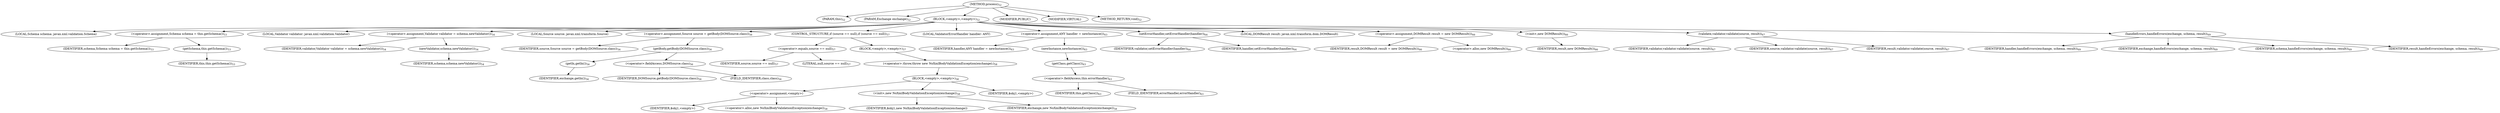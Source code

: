 digraph "process" {  
"78" [label = <(METHOD,process)<SUB>52</SUB>> ]
"4" [label = <(PARAM,this)<SUB>52</SUB>> ]
"79" [label = <(PARAM,Exchange exchange)<SUB>52</SUB>> ]
"80" [label = <(BLOCK,&lt;empty&gt;,&lt;empty&gt;)<SUB>52</SUB>> ]
"81" [label = <(LOCAL,Schema schema: javax.xml.validation.Schema)> ]
"82" [label = <(&lt;operator&gt;.assignment,Schema schema = this.getSchema())<SUB>53</SUB>> ]
"83" [label = <(IDENTIFIER,schema,Schema schema = this.getSchema())<SUB>53</SUB>> ]
"84" [label = <(getSchema,this.getSchema())<SUB>53</SUB>> ]
"3" [label = <(IDENTIFIER,this,this.getSchema())<SUB>53</SUB>> ]
"85" [label = <(LOCAL,Validator validator: javax.xml.validation.Validator)> ]
"86" [label = <(&lt;operator&gt;.assignment,Validator validator = schema.newValidator())<SUB>54</SUB>> ]
"87" [label = <(IDENTIFIER,validator,Validator validator = schema.newValidator())<SUB>54</SUB>> ]
"88" [label = <(newValidator,schema.newValidator())<SUB>54</SUB>> ]
"89" [label = <(IDENTIFIER,schema,schema.newValidator())<SUB>54</SUB>> ]
"90" [label = <(LOCAL,Source source: javax.xml.transform.Source)> ]
"91" [label = <(&lt;operator&gt;.assignment,Source source = getBody(DOMSource.class))<SUB>56</SUB>> ]
"92" [label = <(IDENTIFIER,source,Source source = getBody(DOMSource.class))<SUB>56</SUB>> ]
"93" [label = <(getBody,getBody(DOMSource.class))<SUB>56</SUB>> ]
"94" [label = <(getIn,getIn())<SUB>56</SUB>> ]
"95" [label = <(IDENTIFIER,exchange,getIn())<SUB>56</SUB>> ]
"96" [label = <(&lt;operator&gt;.fieldAccess,DOMSource.class)<SUB>56</SUB>> ]
"97" [label = <(IDENTIFIER,DOMSource,getBody(DOMSource.class))<SUB>56</SUB>> ]
"98" [label = <(FIELD_IDENTIFIER,class,class)<SUB>56</SUB>> ]
"99" [label = <(CONTROL_STRUCTURE,if (source == null),if (source == null))<SUB>57</SUB>> ]
"100" [label = <(&lt;operator&gt;.equals,source == null)<SUB>57</SUB>> ]
"101" [label = <(IDENTIFIER,source,source == null)<SUB>57</SUB>> ]
"102" [label = <(LITERAL,null,source == null)<SUB>57</SUB>> ]
"103" [label = <(BLOCK,&lt;empty&gt;,&lt;empty&gt;)<SUB>57</SUB>> ]
"104" [label = <(&lt;operator&gt;.throw,throw new NoXmlBodyValidationException(exchange);)<SUB>58</SUB>> ]
"105" [label = <(BLOCK,&lt;empty&gt;,&lt;empty&gt;)<SUB>58</SUB>> ]
"106" [label = <(&lt;operator&gt;.assignment,&lt;empty&gt;)> ]
"107" [label = <(IDENTIFIER,$obj1,&lt;empty&gt;)> ]
"108" [label = <(&lt;operator&gt;.alloc,new NoXmlBodyValidationException(exchange))<SUB>58</SUB>> ]
"109" [label = <(&lt;init&gt;,new NoXmlBodyValidationException(exchange))<SUB>58</SUB>> ]
"110" [label = <(IDENTIFIER,$obj1,new NoXmlBodyValidationException(exchange))> ]
"111" [label = <(IDENTIFIER,exchange,new NoXmlBodyValidationException(exchange))<SUB>58</SUB>> ]
"112" [label = <(IDENTIFIER,$obj1,&lt;empty&gt;)> ]
"113" [label = <(LOCAL,ValidatorErrorHandler handler: ANY)> ]
"114" [label = <(&lt;operator&gt;.assignment,ANY handler = newInstance())<SUB>63</SUB>> ]
"115" [label = <(IDENTIFIER,handler,ANY handler = newInstance())<SUB>63</SUB>> ]
"116" [label = <(newInstance,newInstance())<SUB>63</SUB>> ]
"117" [label = <(getClass,getClass())<SUB>63</SUB>> ]
"118" [label = <(&lt;operator&gt;.fieldAccess,this.errorHandler)<SUB>63</SUB>> ]
"119" [label = <(IDENTIFIER,this,getClass())<SUB>63</SUB>> ]
"120" [label = <(FIELD_IDENTIFIER,errorHandler,errorHandler)<SUB>63</SUB>> ]
"121" [label = <(setErrorHandler,setErrorHandler(handler))<SUB>64</SUB>> ]
"122" [label = <(IDENTIFIER,validator,setErrorHandler(handler))<SUB>64</SUB>> ]
"123" [label = <(IDENTIFIER,handler,setErrorHandler(handler))<SUB>64</SUB>> ]
"6" [label = <(LOCAL,DOMResult result: javax.xml.transform.dom.DOMResult)> ]
"124" [label = <(&lt;operator&gt;.assignment,DOMResult result = new DOMResult())<SUB>66</SUB>> ]
"125" [label = <(IDENTIFIER,result,DOMResult result = new DOMResult())<SUB>66</SUB>> ]
"126" [label = <(&lt;operator&gt;.alloc,new DOMResult())<SUB>66</SUB>> ]
"127" [label = <(&lt;init&gt;,new DOMResult())<SUB>66</SUB>> ]
"5" [label = <(IDENTIFIER,result,new DOMResult())<SUB>66</SUB>> ]
"128" [label = <(validate,validator.validate(source, result))<SUB>67</SUB>> ]
"129" [label = <(IDENTIFIER,validator,validator.validate(source, result))<SUB>67</SUB>> ]
"130" [label = <(IDENTIFIER,source,validator.validate(source, result))<SUB>67</SUB>> ]
"131" [label = <(IDENTIFIER,result,validator.validate(source, result))<SUB>67</SUB>> ]
"132" [label = <(handleErrors,handleErrors(exchange, schema, result))<SUB>69</SUB>> ]
"133" [label = <(IDENTIFIER,handler,handleErrors(exchange, schema, result))<SUB>69</SUB>> ]
"134" [label = <(IDENTIFIER,exchange,handleErrors(exchange, schema, result))<SUB>69</SUB>> ]
"135" [label = <(IDENTIFIER,schema,handleErrors(exchange, schema, result))<SUB>69</SUB>> ]
"136" [label = <(IDENTIFIER,result,handleErrors(exchange, schema, result))<SUB>69</SUB>> ]
"137" [label = <(MODIFIER,PUBLIC)> ]
"138" [label = <(MODIFIER,VIRTUAL)> ]
"139" [label = <(METHOD_RETURN,void)<SUB>52</SUB>> ]
  "78" -> "4" 
  "78" -> "79" 
  "78" -> "80" 
  "78" -> "137" 
  "78" -> "138" 
  "78" -> "139" 
  "80" -> "81" 
  "80" -> "82" 
  "80" -> "85" 
  "80" -> "86" 
  "80" -> "90" 
  "80" -> "91" 
  "80" -> "99" 
  "80" -> "113" 
  "80" -> "114" 
  "80" -> "121" 
  "80" -> "6" 
  "80" -> "124" 
  "80" -> "127" 
  "80" -> "128" 
  "80" -> "132" 
  "82" -> "83" 
  "82" -> "84" 
  "84" -> "3" 
  "86" -> "87" 
  "86" -> "88" 
  "88" -> "89" 
  "91" -> "92" 
  "91" -> "93" 
  "93" -> "94" 
  "93" -> "96" 
  "94" -> "95" 
  "96" -> "97" 
  "96" -> "98" 
  "99" -> "100" 
  "99" -> "103" 
  "100" -> "101" 
  "100" -> "102" 
  "103" -> "104" 
  "104" -> "105" 
  "105" -> "106" 
  "105" -> "109" 
  "105" -> "112" 
  "106" -> "107" 
  "106" -> "108" 
  "109" -> "110" 
  "109" -> "111" 
  "114" -> "115" 
  "114" -> "116" 
  "116" -> "117" 
  "117" -> "118" 
  "118" -> "119" 
  "118" -> "120" 
  "121" -> "122" 
  "121" -> "123" 
  "124" -> "125" 
  "124" -> "126" 
  "127" -> "5" 
  "128" -> "129" 
  "128" -> "130" 
  "128" -> "131" 
  "132" -> "133" 
  "132" -> "134" 
  "132" -> "135" 
  "132" -> "136" 
}
